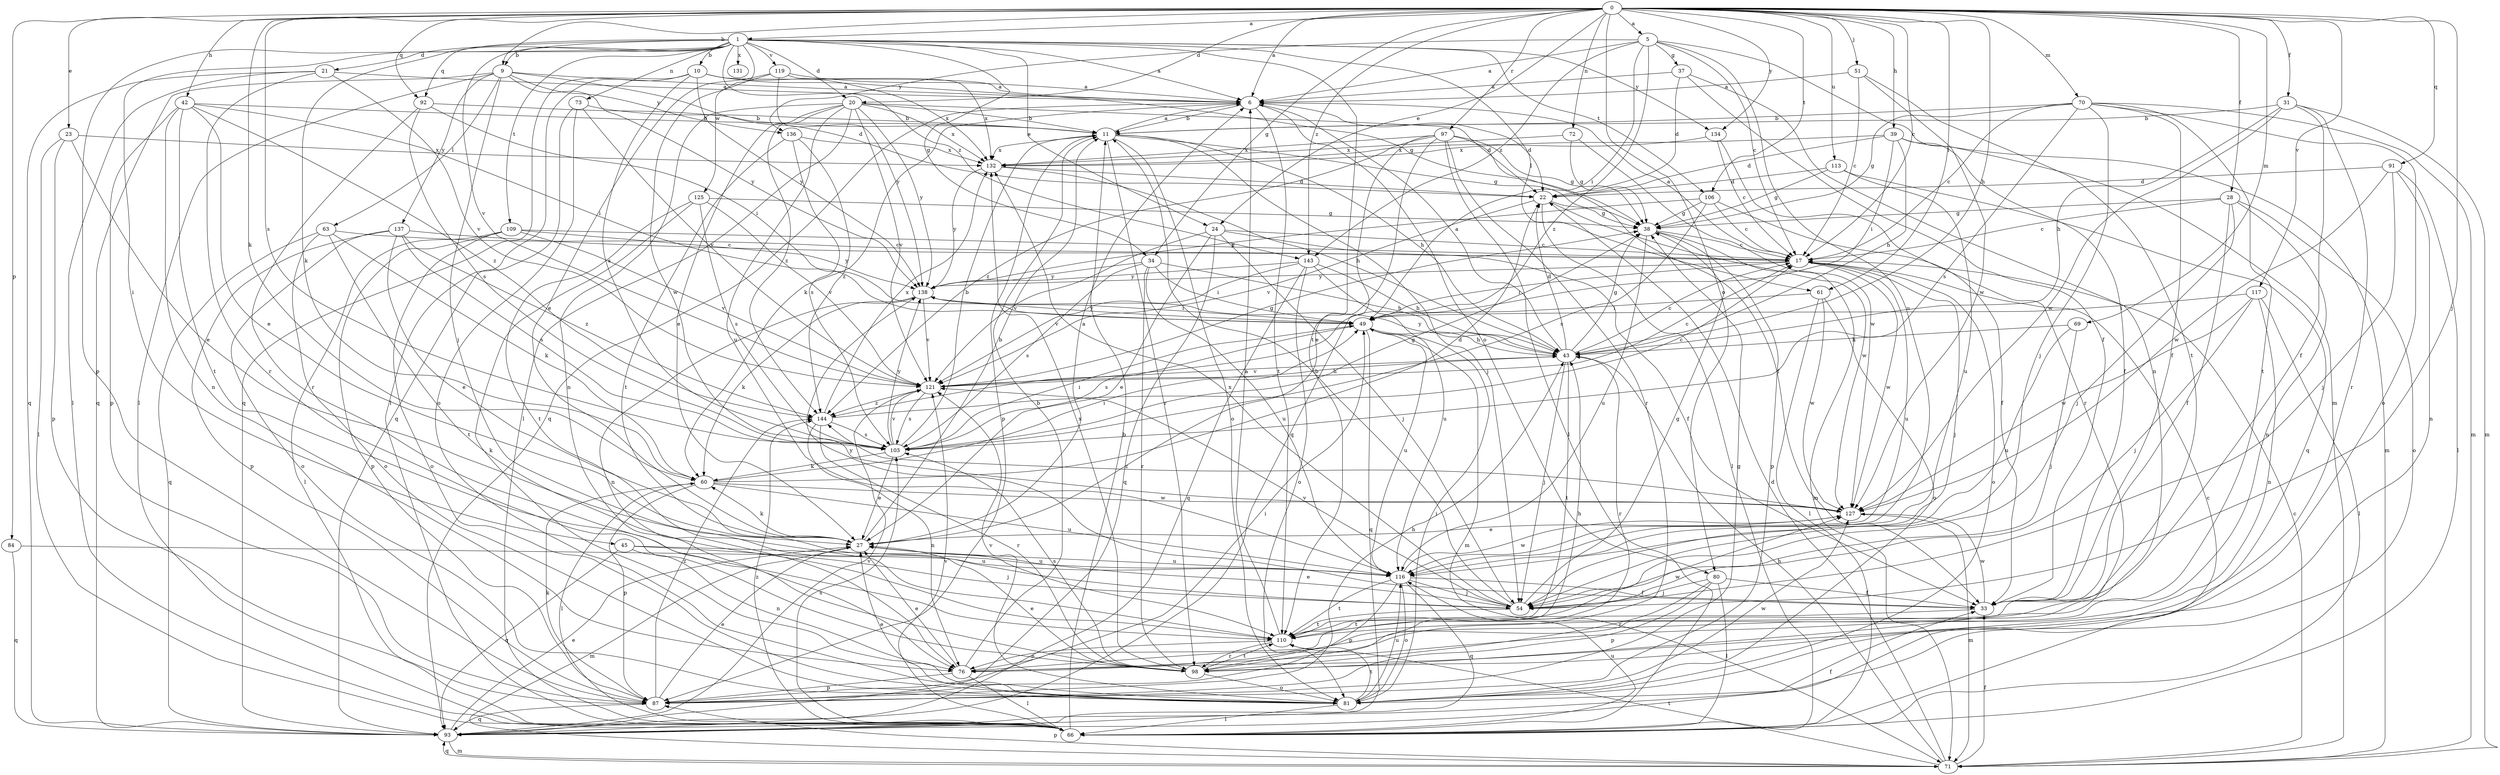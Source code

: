 strict digraph  {
0;
1;
5;
6;
9;
10;
11;
17;
20;
21;
22;
23;
24;
27;
28;
31;
33;
34;
37;
38;
39;
42;
43;
45;
49;
51;
54;
60;
61;
63;
66;
69;
70;
71;
72;
73;
76;
80;
81;
84;
87;
91;
92;
93;
97;
98;
103;
106;
109;
110;
113;
116;
117;
119;
121;
125;
127;
131;
132;
134;
136;
137;
138;
143;
144;
0 -> 1  [label=a];
0 -> 5  [label=a];
0 -> 6  [label=a];
0 -> 9  [label=b];
0 -> 17  [label=c];
0 -> 20  [label=d];
0 -> 23  [label=e];
0 -> 24  [label=e];
0 -> 28  [label=f];
0 -> 31  [label=f];
0 -> 34  [label=g];
0 -> 39  [label=h];
0 -> 42  [label=h];
0 -> 43  [label=h];
0 -> 51  [label=j];
0 -> 54  [label=j];
0 -> 60  [label=k];
0 -> 61  [label=l];
0 -> 69  [label=m];
0 -> 70  [label=m];
0 -> 72  [label=n];
0 -> 80  [label=o];
0 -> 84  [label=p];
0 -> 91  [label=q];
0 -> 92  [label=q];
0 -> 97  [label=r];
0 -> 103  [label=s];
0 -> 106  [label=t];
0 -> 113  [label=u];
0 -> 117  [label=v];
0 -> 134  [label=y];
0 -> 143  [label=z];
1 -> 6  [label=a];
1 -> 9  [label=b];
1 -> 10  [label=b];
1 -> 20  [label=d];
1 -> 21  [label=d];
1 -> 24  [label=e];
1 -> 34  [label=g];
1 -> 45  [label=i];
1 -> 60  [label=k];
1 -> 61  [label=l];
1 -> 73  [label=n];
1 -> 87  [label=p];
1 -> 92  [label=q];
1 -> 106  [label=t];
1 -> 109  [label=t];
1 -> 110  [label=t];
1 -> 119  [label=v];
1 -> 121  [label=v];
1 -> 125  [label=w];
1 -> 131  [label=x];
1 -> 134  [label=y];
1 -> 143  [label=z];
5 -> 6  [label=a];
5 -> 17  [label=c];
5 -> 37  [label=g];
5 -> 49  [label=i];
5 -> 71  [label=m];
5 -> 116  [label=u];
5 -> 136  [label=y];
5 -> 143  [label=z];
5 -> 144  [label=z];
6 -> 11  [label=b];
6 -> 22  [label=d];
6 -> 60  [label=k];
6 -> 80  [label=o];
6 -> 93  [label=q];
6 -> 110  [label=t];
9 -> 6  [label=a];
9 -> 22  [label=d];
9 -> 54  [label=j];
9 -> 63  [label=l];
9 -> 66  [label=l];
9 -> 93  [label=q];
9 -> 136  [label=y];
9 -> 137  [label=y];
9 -> 138  [label=y];
10 -> 6  [label=a];
10 -> 38  [label=g];
10 -> 66  [label=l];
10 -> 93  [label=q];
10 -> 103  [label=s];
10 -> 132  [label=x];
10 -> 138  [label=y];
11 -> 6  [label=a];
11 -> 38  [label=g];
11 -> 43  [label=h];
11 -> 54  [label=j];
11 -> 81  [label=o];
11 -> 87  [label=p];
11 -> 98  [label=r];
11 -> 132  [label=x];
17 -> 6  [label=a];
17 -> 49  [label=i];
17 -> 54  [label=j];
17 -> 81  [label=o];
17 -> 116  [label=u];
17 -> 127  [label=w];
17 -> 138  [label=y];
20 -> 11  [label=b];
20 -> 22  [label=d];
20 -> 27  [label=e];
20 -> 66  [label=l];
20 -> 76  [label=n];
20 -> 116  [label=u];
20 -> 121  [label=v];
20 -> 132  [label=x];
20 -> 138  [label=y];
20 -> 144  [label=z];
21 -> 6  [label=a];
21 -> 66  [label=l];
21 -> 93  [label=q];
21 -> 98  [label=r];
21 -> 121  [label=v];
22 -> 38  [label=g];
22 -> 66  [label=l];
22 -> 121  [label=v];
22 -> 127  [label=w];
23 -> 27  [label=e];
23 -> 66  [label=l];
23 -> 87  [label=p];
23 -> 132  [label=x];
24 -> 17  [label=c];
24 -> 27  [label=e];
24 -> 33  [label=f];
24 -> 54  [label=j];
24 -> 93  [label=q];
24 -> 121  [label=v];
27 -> 6  [label=a];
27 -> 11  [label=b];
27 -> 60  [label=k];
27 -> 71  [label=m];
27 -> 116  [label=u];
28 -> 17  [label=c];
28 -> 33  [label=f];
28 -> 38  [label=g];
28 -> 54  [label=j];
28 -> 76  [label=n];
28 -> 81  [label=o];
31 -> 11  [label=b];
31 -> 33  [label=f];
31 -> 43  [label=h];
31 -> 71  [label=m];
31 -> 98  [label=r];
31 -> 127  [label=w];
33 -> 110  [label=t];
33 -> 127  [label=w];
33 -> 138  [label=y];
34 -> 43  [label=h];
34 -> 49  [label=i];
34 -> 98  [label=r];
34 -> 103  [label=s];
34 -> 116  [label=u];
34 -> 138  [label=y];
37 -> 6  [label=a];
37 -> 22  [label=d];
37 -> 33  [label=f];
37 -> 76  [label=n];
38 -> 17  [label=c];
38 -> 71  [label=m];
38 -> 87  [label=p];
38 -> 116  [label=u];
39 -> 22  [label=d];
39 -> 33  [label=f];
39 -> 43  [label=h];
39 -> 49  [label=i];
39 -> 71  [label=m];
39 -> 132  [label=x];
42 -> 11  [label=b];
42 -> 27  [label=e];
42 -> 49  [label=i];
42 -> 76  [label=n];
42 -> 87  [label=p];
42 -> 110  [label=t];
42 -> 144  [label=z];
43 -> 6  [label=a];
43 -> 17  [label=c];
43 -> 22  [label=d];
43 -> 38  [label=g];
43 -> 54  [label=j];
43 -> 98  [label=r];
43 -> 110  [label=t];
43 -> 121  [label=v];
43 -> 138  [label=y];
45 -> 54  [label=j];
45 -> 76  [label=n];
45 -> 93  [label=q];
45 -> 116  [label=u];
49 -> 43  [label=h];
49 -> 71  [label=m];
49 -> 93  [label=q];
49 -> 103  [label=s];
49 -> 116  [label=u];
49 -> 138  [label=y];
51 -> 6  [label=a];
51 -> 17  [label=c];
51 -> 110  [label=t];
51 -> 127  [label=w];
54 -> 11  [label=b];
54 -> 27  [label=e];
54 -> 38  [label=g];
54 -> 110  [label=t];
54 -> 121  [label=v];
54 -> 132  [label=x];
60 -> 22  [label=d];
60 -> 49  [label=i];
60 -> 66  [label=l];
60 -> 87  [label=p];
60 -> 116  [label=u];
60 -> 127  [label=w];
61 -> 49  [label=i];
61 -> 66  [label=l];
61 -> 81  [label=o];
61 -> 127  [label=w];
63 -> 17  [label=c];
63 -> 60  [label=k];
63 -> 81  [label=o];
63 -> 93  [label=q];
63 -> 110  [label=t];
66 -> 11  [label=b];
66 -> 17  [label=c];
66 -> 103  [label=s];
66 -> 116  [label=u];
66 -> 121  [label=v];
66 -> 144  [label=z];
69 -> 43  [label=h];
69 -> 54  [label=j];
69 -> 116  [label=u];
70 -> 11  [label=b];
70 -> 17  [label=c];
70 -> 33  [label=f];
70 -> 38  [label=g];
70 -> 54  [label=j];
70 -> 71  [label=m];
70 -> 81  [label=o];
70 -> 103  [label=s];
70 -> 110  [label=t];
71 -> 17  [label=c];
71 -> 22  [label=d];
71 -> 33  [label=f];
71 -> 43  [label=h];
71 -> 87  [label=p];
71 -> 93  [label=q];
71 -> 110  [label=t];
72 -> 38  [label=g];
72 -> 127  [label=w];
72 -> 132  [label=x];
73 -> 11  [label=b];
73 -> 81  [label=o];
73 -> 93  [label=q];
73 -> 121  [label=v];
76 -> 11  [label=b];
76 -> 27  [label=e];
76 -> 43  [label=h];
76 -> 66  [label=l];
76 -> 87  [label=p];
80 -> 33  [label=f];
80 -> 54  [label=j];
80 -> 66  [label=l];
80 -> 87  [label=p];
80 -> 98  [label=r];
81 -> 27  [label=e];
81 -> 49  [label=i];
81 -> 66  [label=l];
81 -> 110  [label=t];
81 -> 116  [label=u];
81 -> 121  [label=v];
81 -> 127  [label=w];
84 -> 93  [label=q];
84 -> 116  [label=u];
87 -> 27  [label=e];
87 -> 38  [label=g];
87 -> 43  [label=h];
87 -> 49  [label=i];
87 -> 60  [label=k];
87 -> 93  [label=q];
87 -> 144  [label=z];
91 -> 22  [label=d];
91 -> 54  [label=j];
91 -> 66  [label=l];
91 -> 76  [label=n];
91 -> 127  [label=w];
92 -> 11  [label=b];
92 -> 49  [label=i];
92 -> 98  [label=r];
92 -> 103  [label=s];
93 -> 27  [label=e];
93 -> 33  [label=f];
93 -> 71  [label=m];
93 -> 121  [label=v];
97 -> 27  [label=e];
97 -> 33  [label=f];
97 -> 38  [label=g];
97 -> 66  [label=l];
97 -> 93  [label=q];
97 -> 98  [label=r];
97 -> 132  [label=x];
97 -> 144  [label=z];
98 -> 27  [label=e];
98 -> 81  [label=o];
98 -> 103  [label=s];
98 -> 110  [label=t];
98 -> 132  [label=x];
103 -> 11  [label=b];
103 -> 27  [label=e];
103 -> 38  [label=g];
103 -> 49  [label=i];
103 -> 60  [label=k];
103 -> 121  [label=v];
103 -> 138  [label=y];
106 -> 17  [label=c];
106 -> 33  [label=f];
106 -> 38  [label=g];
106 -> 103  [label=s];
106 -> 138  [label=y];
109 -> 17  [label=c];
109 -> 66  [label=l];
109 -> 81  [label=o];
109 -> 87  [label=p];
109 -> 121  [label=v];
109 -> 138  [label=y];
110 -> 6  [label=a];
110 -> 76  [label=n];
110 -> 98  [label=r];
110 -> 127  [label=w];
113 -> 22  [label=d];
113 -> 38  [label=g];
113 -> 93  [label=q];
113 -> 116  [label=u];
116 -> 33  [label=f];
116 -> 54  [label=j];
116 -> 81  [label=o];
116 -> 87  [label=p];
116 -> 93  [label=q];
116 -> 110  [label=t];
116 -> 127  [label=w];
117 -> 49  [label=i];
117 -> 54  [label=j];
117 -> 66  [label=l];
117 -> 76  [label=n];
117 -> 127  [label=w];
119 -> 6  [label=a];
119 -> 27  [label=e];
119 -> 127  [label=w];
119 -> 132  [label=x];
119 -> 138  [label=y];
121 -> 17  [label=c];
121 -> 38  [label=g];
121 -> 43  [label=h];
121 -> 103  [label=s];
121 -> 144  [label=z];
125 -> 38  [label=g];
125 -> 103  [label=s];
125 -> 110  [label=t];
125 -> 121  [label=v];
125 -> 81  [label=k];
127 -> 27  [label=e];
127 -> 71  [label=m];
127 -> 144  [label=z];
132 -> 22  [label=d];
132 -> 43  [label=h];
132 -> 138  [label=y];
134 -> 17  [label=c];
134 -> 98  [label=r];
134 -> 132  [label=x];
136 -> 103  [label=s];
136 -> 110  [label=t];
136 -> 132  [label=x];
136 -> 144  [label=z];
137 -> 17  [label=c];
137 -> 27  [label=e];
137 -> 81  [label=o];
137 -> 87  [label=p];
137 -> 103  [label=s];
137 -> 144  [label=z];
138 -> 49  [label=i];
138 -> 60  [label=k];
138 -> 76  [label=n];
138 -> 121  [label=v];
143 -> 43  [label=h];
143 -> 81  [label=o];
143 -> 93  [label=q];
143 -> 116  [label=u];
143 -> 121  [label=v];
143 -> 138  [label=y];
144 -> 17  [label=c];
144 -> 76  [label=n];
144 -> 98  [label=r];
144 -> 103  [label=s];
144 -> 132  [label=x];
}
